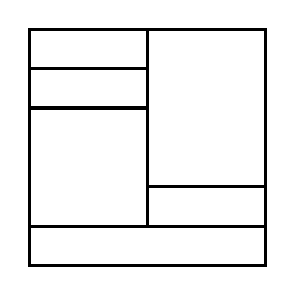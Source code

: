\begin{tikzpicture}[very thick, scale=.5]
    \draw (0,5) rectangle (3,6);
    \draw (0,4) rectangle (3,5);
    \draw (0,1) rectangle (3,4);
    \draw (3,2) rectangle (6,6);
    \draw (3,1) rectangle (6,2);
    \draw (0,0) rectangle (6,1);
\end{tikzpicture}
